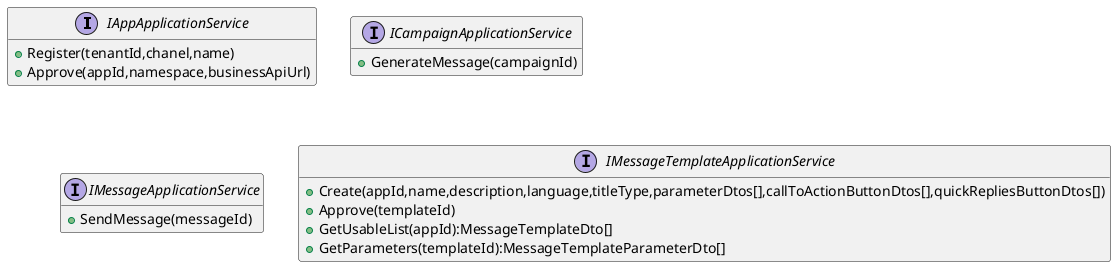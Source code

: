 @startuml

hide empty member

interface IAppApplicationService
{
    +Register(tenantId,chanel,name)
    +Approve(appId,namespace,businessApiUrl)
}

interface ICampaignApplicationService
{
    +GenerateMessage(campaignId)
}

interface IMessageApplicationService
{
    +SendMessage(messageId)
}

interface IMessageTemplateApplicationService
{
    +Create(appId,name,description,language,titleType,parameterDtos[],callToActionButtonDtos[],quickRepliesButtonDtos[])
    +Approve(templateId)
    +GetUsableList(appId):MessageTemplateDto[]
    +GetParameters(templateId):MessageTemplateParameterDto[]
}



@enduml